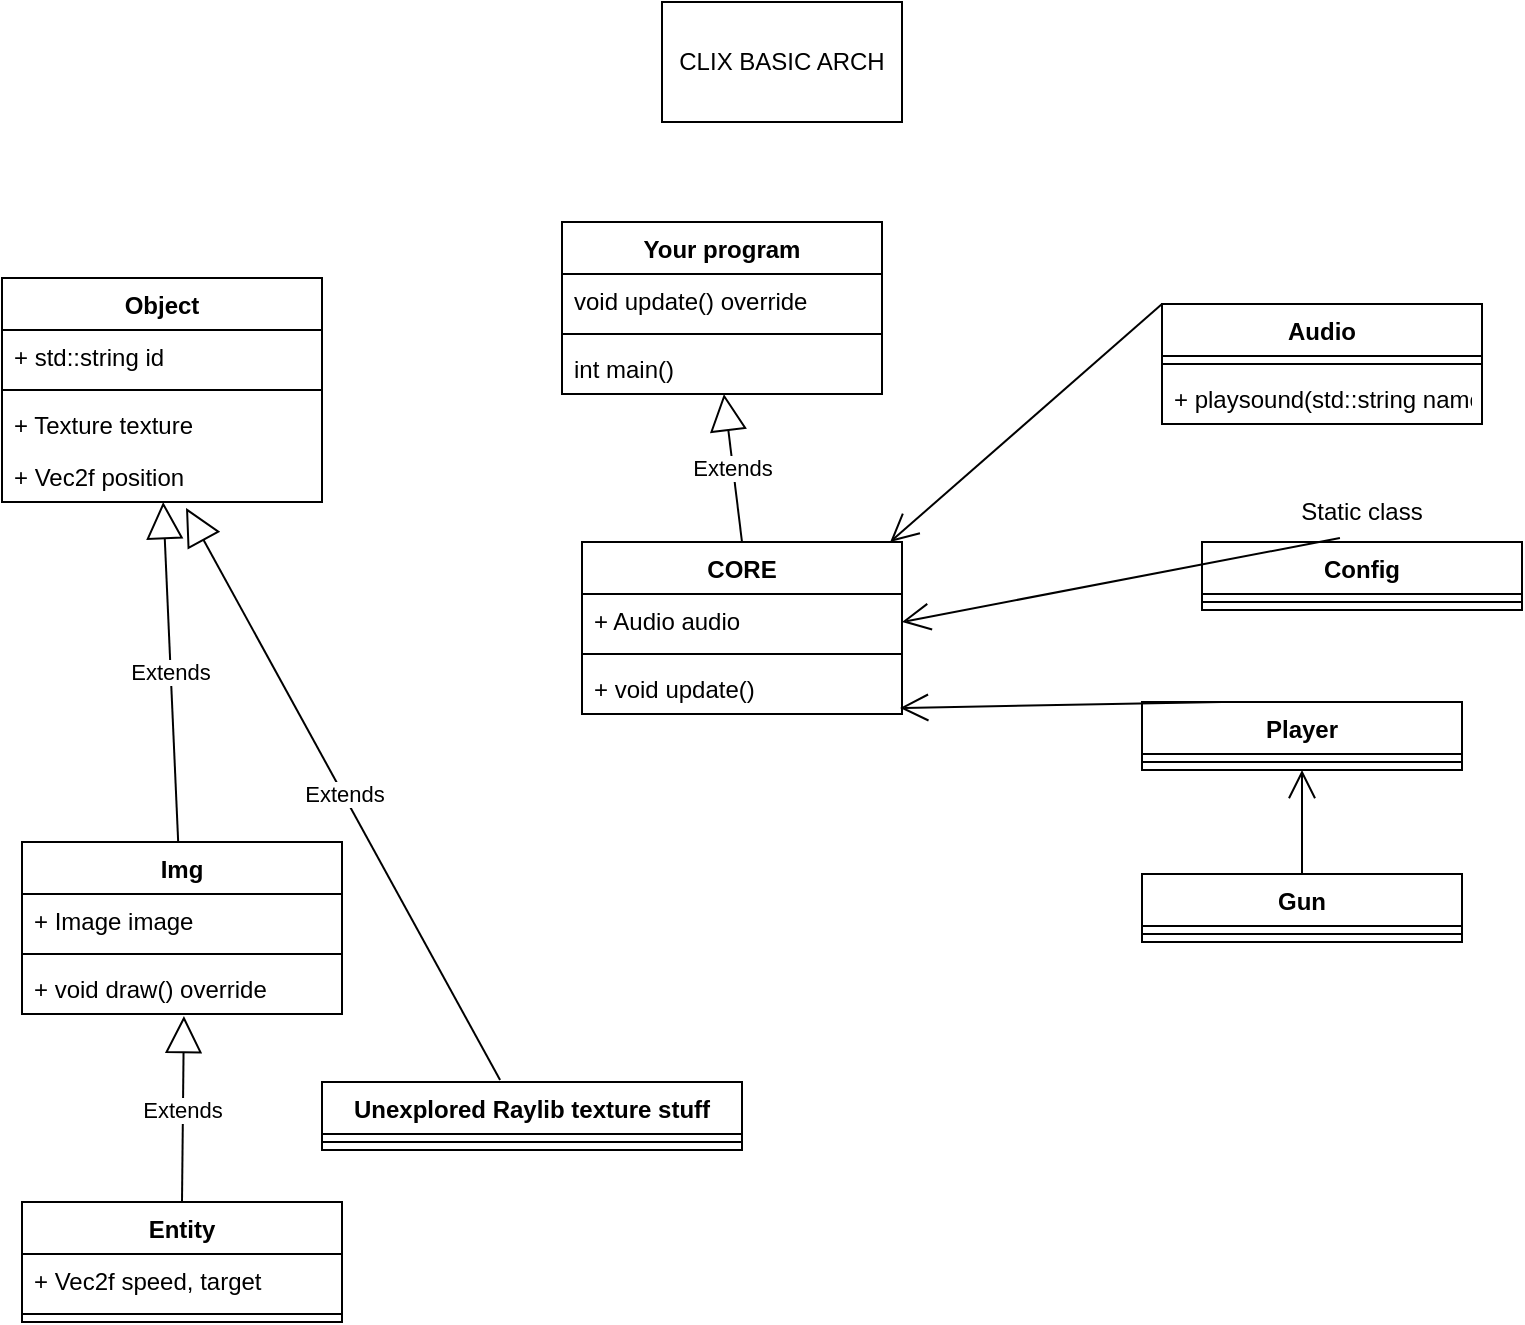 <mxfile version="19.0.3" type="device"><diagram id="C5RBs43oDa-KdzZeNtuy" name="Page-1"><mxGraphModel dx="1418" dy="990" grid="1" gridSize="10" guides="1" tooltips="1" connect="1" arrows="1" fold="1" page="1" pageScale="1" pageWidth="827" pageHeight="1169" math="0" shadow="0"><root><mxCell id="WIyWlLk6GJQsqaUBKTNV-0"/><mxCell id="WIyWlLk6GJQsqaUBKTNV-1" parent="WIyWlLk6GJQsqaUBKTNV-0"/><mxCell id="M0sPT7VVSvTNWVp7CbYU-0" value="CLIX BASIC ARCH" style="rounded=0;whiteSpace=wrap;html=1;" vertex="1" parent="WIyWlLk6GJQsqaUBKTNV-1"><mxGeometry x="340" y="60" width="120" height="60" as="geometry"/></mxCell><mxCell id="M0sPT7VVSvTNWVp7CbYU-1" value="CORE" style="swimlane;fontStyle=1;align=center;verticalAlign=top;childLayout=stackLayout;horizontal=1;startSize=26;horizontalStack=0;resizeParent=1;resizeParentMax=0;resizeLast=0;collapsible=1;marginBottom=0;" vertex="1" parent="WIyWlLk6GJQsqaUBKTNV-1"><mxGeometry x="300" y="330" width="160" height="86" as="geometry"/></mxCell><mxCell id="M0sPT7VVSvTNWVp7CbYU-2" value="+ Audio audio" style="text;strokeColor=none;fillColor=none;align=left;verticalAlign=top;spacingLeft=4;spacingRight=4;overflow=hidden;rotatable=0;points=[[0,0.5],[1,0.5]];portConstraint=eastwest;" vertex="1" parent="M0sPT7VVSvTNWVp7CbYU-1"><mxGeometry y="26" width="160" height="26" as="geometry"/></mxCell><mxCell id="M0sPT7VVSvTNWVp7CbYU-3" value="" style="line;strokeWidth=1;fillColor=none;align=left;verticalAlign=middle;spacingTop=-1;spacingLeft=3;spacingRight=3;rotatable=0;labelPosition=right;points=[];portConstraint=eastwest;" vertex="1" parent="M0sPT7VVSvTNWVp7CbYU-1"><mxGeometry y="52" width="160" height="8" as="geometry"/></mxCell><mxCell id="M0sPT7VVSvTNWVp7CbYU-4" value="+ void update()" style="text;strokeColor=none;fillColor=none;align=left;verticalAlign=top;spacingLeft=4;spacingRight=4;overflow=hidden;rotatable=0;points=[[0,0.5],[1,0.5]];portConstraint=eastwest;" vertex="1" parent="M0sPT7VVSvTNWVp7CbYU-1"><mxGeometry y="60" width="160" height="26" as="geometry"/></mxCell><mxCell id="M0sPT7VVSvTNWVp7CbYU-5" value="Audio" style="swimlane;fontStyle=1;align=center;verticalAlign=top;childLayout=stackLayout;horizontal=1;startSize=26;horizontalStack=0;resizeParent=1;resizeParentMax=0;resizeLast=0;collapsible=1;marginBottom=0;" vertex="1" parent="WIyWlLk6GJQsqaUBKTNV-1"><mxGeometry x="590" y="211" width="160" height="60" as="geometry"/></mxCell><mxCell id="M0sPT7VVSvTNWVp7CbYU-7" value="" style="line;strokeWidth=1;fillColor=none;align=left;verticalAlign=middle;spacingTop=-1;spacingLeft=3;spacingRight=3;rotatable=0;labelPosition=right;points=[];portConstraint=eastwest;" vertex="1" parent="M0sPT7VVSvTNWVp7CbYU-5"><mxGeometry y="26" width="160" height="8" as="geometry"/></mxCell><mxCell id="M0sPT7VVSvTNWVp7CbYU-8" value="+ playsound(std::string name)" style="text;strokeColor=none;fillColor=none;align=left;verticalAlign=top;spacingLeft=4;spacingRight=4;overflow=hidden;rotatable=0;points=[[0,0.5],[1,0.5]];portConstraint=eastwest;" vertex="1" parent="M0sPT7VVSvTNWVp7CbYU-5"><mxGeometry y="34" width="160" height="26" as="geometry"/></mxCell><mxCell id="M0sPT7VVSvTNWVp7CbYU-9" value="" style="endArrow=open;endFill=1;endSize=12;html=1;rounded=0;exitX=0;exitY=0;exitDx=0;exitDy=0;entryX=0.963;entryY=0;entryDx=0;entryDy=0;entryPerimeter=0;" edge="1" parent="WIyWlLk6GJQsqaUBKTNV-1" source="M0sPT7VVSvTNWVp7CbYU-5" target="M0sPT7VVSvTNWVp7CbYU-1"><mxGeometry width="160" relative="1" as="geometry"><mxPoint x="580" y="450" as="sourcePoint"/><mxPoint x="740" y="450" as="targetPoint"/></mxGeometry></mxCell><mxCell id="M0sPT7VVSvTNWVp7CbYU-14" value="Object" style="swimlane;fontStyle=1;align=center;verticalAlign=top;childLayout=stackLayout;horizontal=1;startSize=26;horizontalStack=0;resizeParent=1;resizeParentMax=0;resizeLast=0;collapsible=1;marginBottom=0;" vertex="1" parent="WIyWlLk6GJQsqaUBKTNV-1"><mxGeometry x="10" y="198" width="160" height="112" as="geometry"/></mxCell><mxCell id="M0sPT7VVSvTNWVp7CbYU-15" value="+ std::string id&#10;" style="text;strokeColor=none;fillColor=none;align=left;verticalAlign=top;spacingLeft=4;spacingRight=4;overflow=hidden;rotatable=0;points=[[0,0.5],[1,0.5]];portConstraint=eastwest;" vertex="1" parent="M0sPT7VVSvTNWVp7CbYU-14"><mxGeometry y="26" width="160" height="26" as="geometry"/></mxCell><mxCell id="M0sPT7VVSvTNWVp7CbYU-16" value="" style="line;strokeWidth=1;fillColor=none;align=left;verticalAlign=middle;spacingTop=-1;spacingLeft=3;spacingRight=3;rotatable=0;labelPosition=right;points=[];portConstraint=eastwest;" vertex="1" parent="M0sPT7VVSvTNWVp7CbYU-14"><mxGeometry y="52" width="160" height="8" as="geometry"/></mxCell><mxCell id="M0sPT7VVSvTNWVp7CbYU-18" value="+ Texture texture&#10;" style="text;strokeColor=none;fillColor=none;align=left;verticalAlign=top;spacingLeft=4;spacingRight=4;overflow=hidden;rotatable=0;points=[[0,0.5],[1,0.5]];portConstraint=eastwest;" vertex="1" parent="M0sPT7VVSvTNWVp7CbYU-14"><mxGeometry y="60" width="160" height="26" as="geometry"/></mxCell><mxCell id="M0sPT7VVSvTNWVp7CbYU-19" value="+ Vec2f position" style="text;strokeColor=none;fillColor=none;align=left;verticalAlign=top;spacingLeft=4;spacingRight=4;overflow=hidden;rotatable=0;points=[[0,0.5],[1,0.5]];portConstraint=eastwest;" vertex="1" parent="M0sPT7VVSvTNWVp7CbYU-14"><mxGeometry y="86" width="160" height="26" as="geometry"/></mxCell><mxCell id="M0sPT7VVSvTNWVp7CbYU-20" value="Img" style="swimlane;fontStyle=1;align=center;verticalAlign=top;childLayout=stackLayout;horizontal=1;startSize=26;horizontalStack=0;resizeParent=1;resizeParentMax=0;resizeLast=0;collapsible=1;marginBottom=0;" vertex="1" parent="WIyWlLk6GJQsqaUBKTNV-1"><mxGeometry x="20" y="480" width="160" height="86" as="geometry"/></mxCell><mxCell id="M0sPT7VVSvTNWVp7CbYU-21" value="+ Image image" style="text;strokeColor=none;fillColor=none;align=left;verticalAlign=top;spacingLeft=4;spacingRight=4;overflow=hidden;rotatable=0;points=[[0,0.5],[1,0.5]];portConstraint=eastwest;" vertex="1" parent="M0sPT7VVSvTNWVp7CbYU-20"><mxGeometry y="26" width="160" height="26" as="geometry"/></mxCell><mxCell id="M0sPT7VVSvTNWVp7CbYU-22" value="" style="line;strokeWidth=1;fillColor=none;align=left;verticalAlign=middle;spacingTop=-1;spacingLeft=3;spacingRight=3;rotatable=0;labelPosition=right;points=[];portConstraint=eastwest;" vertex="1" parent="M0sPT7VVSvTNWVp7CbYU-20"><mxGeometry y="52" width="160" height="8" as="geometry"/></mxCell><mxCell id="M0sPT7VVSvTNWVp7CbYU-23" value="+ void draw() override" style="text;strokeColor=none;fillColor=none;align=left;verticalAlign=top;spacingLeft=4;spacingRight=4;overflow=hidden;rotatable=0;points=[[0,0.5],[1,0.5]];portConstraint=eastwest;" vertex="1" parent="M0sPT7VVSvTNWVp7CbYU-20"><mxGeometry y="60" width="160" height="26" as="geometry"/></mxCell><mxCell id="M0sPT7VVSvTNWVp7CbYU-24" value="Entity" style="swimlane;fontStyle=1;align=center;verticalAlign=top;childLayout=stackLayout;horizontal=1;startSize=26;horizontalStack=0;resizeParent=1;resizeParentMax=0;resizeLast=0;collapsible=1;marginBottom=0;" vertex="1" parent="WIyWlLk6GJQsqaUBKTNV-1"><mxGeometry x="20" y="660" width="160" height="60" as="geometry"/></mxCell><mxCell id="M0sPT7VVSvTNWVp7CbYU-25" value="+ Vec2f speed, target" style="text;strokeColor=none;fillColor=none;align=left;verticalAlign=top;spacingLeft=4;spacingRight=4;overflow=hidden;rotatable=0;points=[[0,0.5],[1,0.5]];portConstraint=eastwest;" vertex="1" parent="M0sPT7VVSvTNWVp7CbYU-24"><mxGeometry y="26" width="160" height="26" as="geometry"/></mxCell><mxCell id="M0sPT7VVSvTNWVp7CbYU-26" value="" style="line;strokeWidth=1;fillColor=none;align=left;verticalAlign=middle;spacingTop=-1;spacingLeft=3;spacingRight=3;rotatable=0;labelPosition=right;points=[];portConstraint=eastwest;" vertex="1" parent="M0sPT7VVSvTNWVp7CbYU-24"><mxGeometry y="52" width="160" height="8" as="geometry"/></mxCell><mxCell id="M0sPT7VVSvTNWVp7CbYU-29" value="Extends" style="endArrow=block;endSize=16;endFill=0;html=1;rounded=0;" edge="1" parent="WIyWlLk6GJQsqaUBKTNV-1" source="M0sPT7VVSvTNWVp7CbYU-20" target="M0sPT7VVSvTNWVp7CbYU-19"><mxGeometry width="160" relative="1" as="geometry"><mxPoint x="580" y="450" as="sourcePoint"/><mxPoint x="740" y="450" as="targetPoint"/></mxGeometry></mxCell><mxCell id="M0sPT7VVSvTNWVp7CbYU-30" value="Extends" style="endArrow=block;endSize=16;endFill=0;html=1;rounded=0;exitX=0.5;exitY=0;exitDx=0;exitDy=0;entryX=0.506;entryY=1.038;entryDx=0;entryDy=0;entryPerimeter=0;" edge="1" parent="WIyWlLk6GJQsqaUBKTNV-1" source="M0sPT7VVSvTNWVp7CbYU-24" target="M0sPT7VVSvTNWVp7CbYU-23"><mxGeometry width="160" relative="1" as="geometry"><mxPoint x="580" y="450" as="sourcePoint"/><mxPoint x="740" y="450" as="targetPoint"/></mxGeometry></mxCell><mxCell id="M0sPT7VVSvTNWVp7CbYU-31" value="Config" style="swimlane;fontStyle=1;align=center;verticalAlign=top;childLayout=stackLayout;horizontal=1;startSize=26;horizontalStack=0;resizeParent=1;resizeParentMax=0;resizeLast=0;collapsible=1;marginBottom=0;" vertex="1" parent="WIyWlLk6GJQsqaUBKTNV-1"><mxGeometry x="610" y="330" width="160" height="34" as="geometry"/></mxCell><mxCell id="M0sPT7VVSvTNWVp7CbYU-33" value="" style="line;strokeWidth=1;fillColor=none;align=left;verticalAlign=middle;spacingTop=-1;spacingLeft=3;spacingRight=3;rotatable=0;labelPosition=right;points=[];portConstraint=eastwest;" vertex="1" parent="M0sPT7VVSvTNWVp7CbYU-31"><mxGeometry y="26" width="160" height="8" as="geometry"/></mxCell><mxCell id="M0sPT7VVSvTNWVp7CbYU-35" value="" style="endArrow=open;endFill=1;endSize=12;html=1;rounded=0;exitX=0.431;exitY=-0.059;exitDx=0;exitDy=0;exitPerimeter=0;" edge="1" parent="WIyWlLk6GJQsqaUBKTNV-1" source="M0sPT7VVSvTNWVp7CbYU-31"><mxGeometry width="160" relative="1" as="geometry"><mxPoint x="580" y="450" as="sourcePoint"/><mxPoint x="460" y="370" as="targetPoint"/></mxGeometry></mxCell><mxCell id="M0sPT7VVSvTNWVp7CbYU-36" value="Player" style="swimlane;fontStyle=1;align=center;verticalAlign=top;childLayout=stackLayout;horizontal=1;startSize=26;horizontalStack=0;resizeParent=1;resizeParentMax=0;resizeLast=0;collapsible=1;marginBottom=0;" vertex="1" parent="WIyWlLk6GJQsqaUBKTNV-1"><mxGeometry x="580" y="410" width="160" height="34" as="geometry"/></mxCell><mxCell id="M0sPT7VVSvTNWVp7CbYU-38" value="" style="line;strokeWidth=1;fillColor=none;align=left;verticalAlign=middle;spacingTop=-1;spacingLeft=3;spacingRight=3;rotatable=0;labelPosition=right;points=[];portConstraint=eastwest;" vertex="1" parent="M0sPT7VVSvTNWVp7CbYU-36"><mxGeometry y="26" width="160" height="8" as="geometry"/></mxCell><mxCell id="M0sPT7VVSvTNWVp7CbYU-40" value="" style="endArrow=open;endFill=1;endSize=12;html=1;rounded=0;entryX=0.994;entryY=0.885;entryDx=0;entryDy=0;entryPerimeter=0;exitX=0.25;exitY=0;exitDx=0;exitDy=0;" edge="1" parent="WIyWlLk6GJQsqaUBKTNV-1" source="M0sPT7VVSvTNWVp7CbYU-36" target="M0sPT7VVSvTNWVp7CbYU-4"><mxGeometry width="160" relative="1" as="geometry"><mxPoint x="580" y="450" as="sourcePoint"/><mxPoint x="740" y="450" as="targetPoint"/></mxGeometry></mxCell><mxCell id="M0sPT7VVSvTNWVp7CbYU-41" value="Gun" style="swimlane;fontStyle=1;align=center;verticalAlign=top;childLayout=stackLayout;horizontal=1;startSize=26;horizontalStack=0;resizeParent=1;resizeParentMax=0;resizeLast=0;collapsible=1;marginBottom=0;" vertex="1" parent="WIyWlLk6GJQsqaUBKTNV-1"><mxGeometry x="580" y="496" width="160" height="34" as="geometry"/></mxCell><mxCell id="M0sPT7VVSvTNWVp7CbYU-43" value="" style="line;strokeWidth=1;fillColor=none;align=left;verticalAlign=middle;spacingTop=-1;spacingLeft=3;spacingRight=3;rotatable=0;labelPosition=right;points=[];portConstraint=eastwest;" vertex="1" parent="M0sPT7VVSvTNWVp7CbYU-41"><mxGeometry y="26" width="160" height="8" as="geometry"/></mxCell><mxCell id="M0sPT7VVSvTNWVp7CbYU-45" value="" style="endArrow=open;endFill=1;endSize=12;html=1;rounded=0;exitX=0.5;exitY=0;exitDx=0;exitDy=0;" edge="1" parent="WIyWlLk6GJQsqaUBKTNV-1" source="M0sPT7VVSvTNWVp7CbYU-41" target="M0sPT7VVSvTNWVp7CbYU-38"><mxGeometry width="160" relative="1" as="geometry"><mxPoint x="580" y="450" as="sourcePoint"/><mxPoint x="740" y="450" as="targetPoint"/></mxGeometry></mxCell><mxCell id="M0sPT7VVSvTNWVp7CbYU-46" value="Your program" style="swimlane;fontStyle=1;align=center;verticalAlign=top;childLayout=stackLayout;horizontal=1;startSize=26;horizontalStack=0;resizeParent=1;resizeParentMax=0;resizeLast=0;collapsible=1;marginBottom=0;" vertex="1" parent="WIyWlLk6GJQsqaUBKTNV-1"><mxGeometry x="290" y="170" width="160" height="86" as="geometry"/></mxCell><mxCell id="M0sPT7VVSvTNWVp7CbYU-47" value="void update() override" style="text;strokeColor=none;fillColor=none;align=left;verticalAlign=top;spacingLeft=4;spacingRight=4;overflow=hidden;rotatable=0;points=[[0,0.5],[1,0.5]];portConstraint=eastwest;" vertex="1" parent="M0sPT7VVSvTNWVp7CbYU-46"><mxGeometry y="26" width="160" height="26" as="geometry"/></mxCell><mxCell id="M0sPT7VVSvTNWVp7CbYU-48" value="" style="line;strokeWidth=1;fillColor=none;align=left;verticalAlign=middle;spacingTop=-1;spacingLeft=3;spacingRight=3;rotatable=0;labelPosition=right;points=[];portConstraint=eastwest;" vertex="1" parent="M0sPT7VVSvTNWVp7CbYU-46"><mxGeometry y="52" width="160" height="8" as="geometry"/></mxCell><mxCell id="M0sPT7VVSvTNWVp7CbYU-49" value="int main()" style="text;strokeColor=none;fillColor=none;align=left;verticalAlign=top;spacingLeft=4;spacingRight=4;overflow=hidden;rotatable=0;points=[[0,0.5],[1,0.5]];portConstraint=eastwest;" vertex="1" parent="M0sPT7VVSvTNWVp7CbYU-46"><mxGeometry y="60" width="160" height="26" as="geometry"/></mxCell><mxCell id="M0sPT7VVSvTNWVp7CbYU-50" value="Extends" style="endArrow=block;endSize=16;endFill=0;html=1;rounded=0;exitX=0.5;exitY=0;exitDx=0;exitDy=0;entryX=0.506;entryY=1;entryDx=0;entryDy=0;entryPerimeter=0;" edge="1" parent="WIyWlLk6GJQsqaUBKTNV-1" source="M0sPT7VVSvTNWVp7CbYU-1" target="M0sPT7VVSvTNWVp7CbYU-49"><mxGeometry width="160" relative="1" as="geometry"><mxPoint x="580" y="450" as="sourcePoint"/><mxPoint x="740" y="450" as="targetPoint"/></mxGeometry></mxCell><mxCell id="M0sPT7VVSvTNWVp7CbYU-51" value="Static class" style="text;html=1;strokeColor=none;fillColor=none;align=center;verticalAlign=middle;whiteSpace=wrap;rounded=0;" vertex="1" parent="WIyWlLk6GJQsqaUBKTNV-1"><mxGeometry x="650" y="300" width="80" height="30" as="geometry"/></mxCell><mxCell id="M0sPT7VVSvTNWVp7CbYU-53" value="Unexplored Raylib texture stuff" style="swimlane;fontStyle=1;align=center;verticalAlign=top;childLayout=stackLayout;horizontal=1;startSize=26;horizontalStack=0;resizeParent=1;resizeParentMax=0;resizeLast=0;collapsible=1;marginBottom=0;" vertex="1" parent="WIyWlLk6GJQsqaUBKTNV-1"><mxGeometry x="170" y="600" width="210" height="34" as="geometry"/></mxCell><mxCell id="M0sPT7VVSvTNWVp7CbYU-55" value="" style="line;strokeWidth=1;fillColor=none;align=left;verticalAlign=middle;spacingTop=-1;spacingLeft=3;spacingRight=3;rotatable=0;labelPosition=right;points=[];portConstraint=eastwest;" vertex="1" parent="M0sPT7VVSvTNWVp7CbYU-53"><mxGeometry y="26" width="210" height="8" as="geometry"/></mxCell><mxCell id="M0sPT7VVSvTNWVp7CbYU-58" value="Extends" style="endArrow=block;endSize=16;endFill=0;html=1;rounded=0;exitX=0.424;exitY=-0.029;exitDx=0;exitDy=0;exitPerimeter=0;entryX=0.575;entryY=1.115;entryDx=0;entryDy=0;entryPerimeter=0;" edge="1" parent="WIyWlLk6GJQsqaUBKTNV-1" source="M0sPT7VVSvTNWVp7CbYU-53" target="M0sPT7VVSvTNWVp7CbYU-19"><mxGeometry width="160" relative="1" as="geometry"><mxPoint x="580" y="440" as="sourcePoint"/><mxPoint x="740" y="440" as="targetPoint"/></mxGeometry></mxCell></root></mxGraphModel></diagram></mxfile>